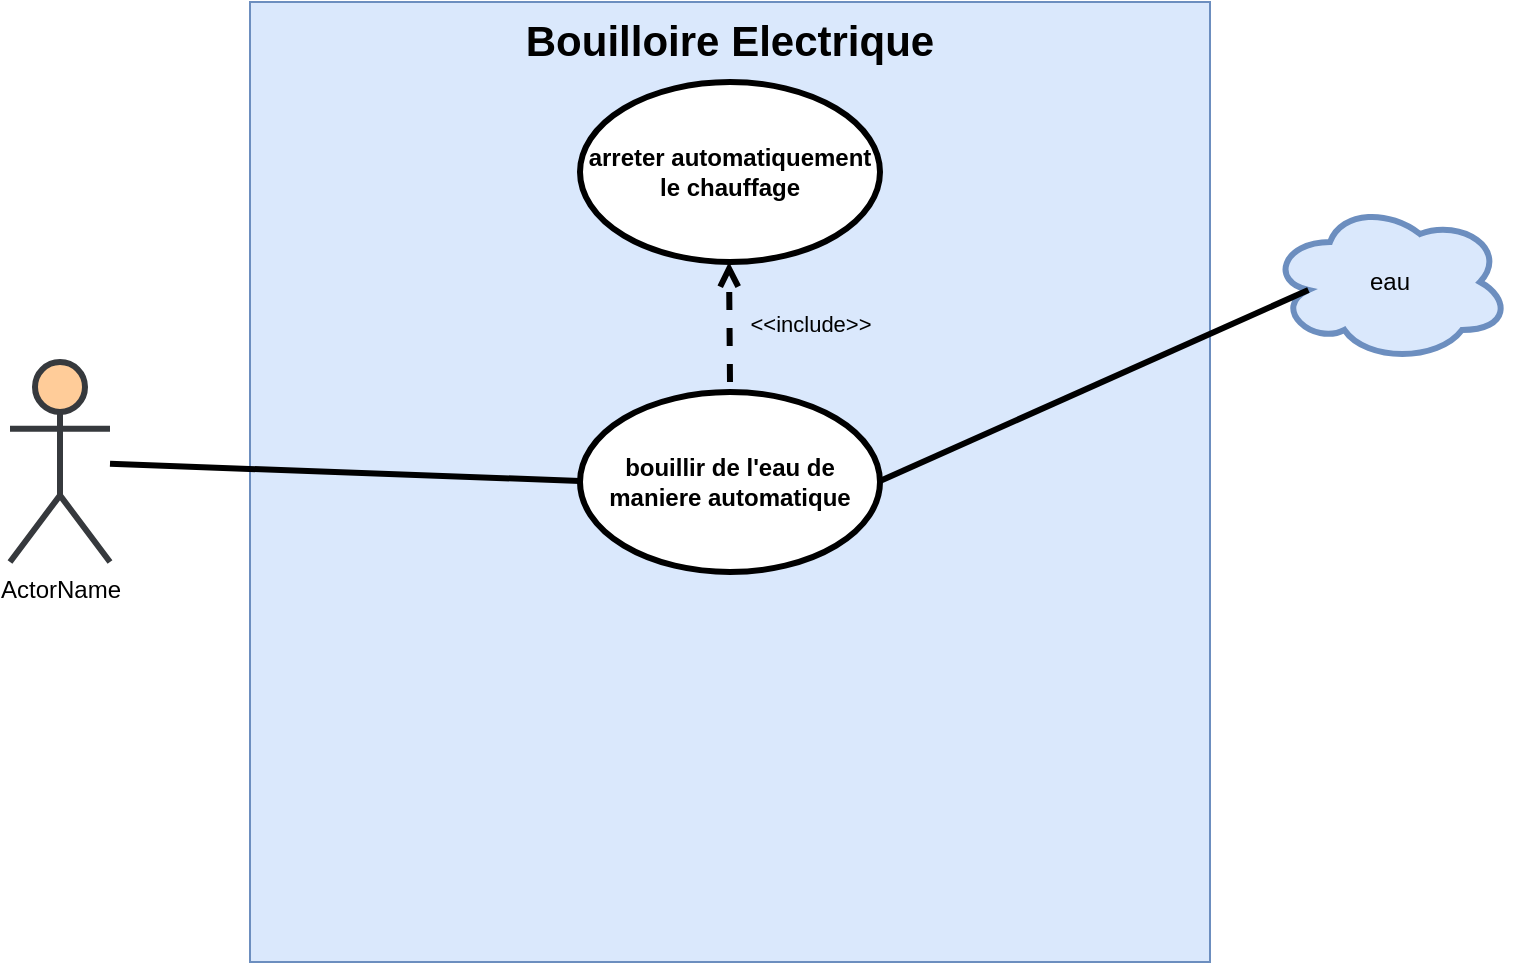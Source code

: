 <mxfile version="24.7.12">
  <diagram name="Page-1" id="PIDlNgbEtmDqfr-j_rGw">
    <mxGraphModel dx="1524" dy="880" grid="1" gridSize="10" guides="1" tooltips="1" connect="1" arrows="1" fold="1" page="1" pageScale="1" pageWidth="827" pageHeight="1169" math="0" shadow="0">
      <root>
        <mxCell id="0" />
        <mxCell id="1" parent="0" />
        <mxCell id="Uvtt6A5ZdeVoc_CZ-K7U-2" value="&lt;font style=&quot;font-size: 21px;&quot;&gt;Bouilloire Electrique&lt;/font&gt;" style="shape=rect;html=1;verticalAlign=top;fontStyle=1;whiteSpace=wrap;align=center;fillColor=#dae8fc;strokeColor=#6c8ebf;" vertex="1" parent="1">
          <mxGeometry x="170" y="200" width="480" height="480" as="geometry" />
        </mxCell>
        <mxCell id="Uvtt6A5ZdeVoc_CZ-K7U-3" value="bouillir de l&#39;eau de maniere automatique" style="shape=ellipse;html=1;strokeWidth=3;fontStyle=1;whiteSpace=wrap;align=center;perimeter=ellipsePerimeter;" vertex="1" parent="1">
          <mxGeometry x="335" y="395" width="150" height="90" as="geometry" />
        </mxCell>
        <mxCell id="Uvtt6A5ZdeVoc_CZ-K7U-4" value="ActorName" style="shape=umlActor;html=1;verticalLabelPosition=bottom;verticalAlign=top;align=center;fillColor=#ffcc99;strokeColor=#36393d;strokeWidth=3;" vertex="1" parent="1">
          <mxGeometry x="50" y="380" width="50" height="100" as="geometry" />
        </mxCell>
        <mxCell id="Uvtt6A5ZdeVoc_CZ-K7U-5" value="arreter automatiquement le chauffage" style="shape=ellipse;html=1;strokeWidth=3;fontStyle=1;whiteSpace=wrap;align=center;perimeter=ellipsePerimeter;" vertex="1" parent="1">
          <mxGeometry x="335" y="240" width="150" height="90" as="geometry" />
        </mxCell>
        <mxCell id="Uvtt6A5ZdeVoc_CZ-K7U-8" value="&amp;lt;&amp;lt;include&amp;gt;&amp;gt;" style="edgeStyle=none;html=1;endArrow=open;verticalAlign=bottom;dashed=1;labelBackgroundColor=none;rounded=0;strokeWidth=3;" edge="1" parent="1">
          <mxGeometry x="-0.344" y="-40" width="160" relative="1" as="geometry">
            <mxPoint x="410" y="390" as="sourcePoint" />
            <mxPoint x="409.5" y="330" as="targetPoint" />
            <mxPoint as="offset" />
          </mxGeometry>
        </mxCell>
        <mxCell id="Uvtt6A5ZdeVoc_CZ-K7U-9" value="" style="edgeStyle=none;html=1;endArrow=none;verticalAlign=bottom;rounded=0;strokeWidth=3;" edge="1" parent="1" source="Uvtt6A5ZdeVoc_CZ-K7U-4">
          <mxGeometry width="160" relative="1" as="geometry">
            <mxPoint x="175" y="439.5" as="sourcePoint" />
            <mxPoint x="335" y="439.5" as="targetPoint" />
          </mxGeometry>
        </mxCell>
        <mxCell id="Uvtt6A5ZdeVoc_CZ-K7U-10" value="eau" style="ellipse;shape=cloud;whiteSpace=wrap;html=1;fillColor=#dae8fc;strokeColor=#6c8ebf;strokeWidth=3;" vertex="1" parent="1">
          <mxGeometry x="680" y="300" width="120" height="80" as="geometry" />
        </mxCell>
        <mxCell id="Uvtt6A5ZdeVoc_CZ-K7U-13" value="" style="edgeStyle=none;html=1;endArrow=none;verticalAlign=bottom;rounded=0;strokeWidth=3;entryX=0.16;entryY=0.55;entryDx=0;entryDy=0;entryPerimeter=0;" edge="1" parent="1" target="Uvtt6A5ZdeVoc_CZ-K7U-10">
          <mxGeometry width="160" relative="1" as="geometry">
            <mxPoint x="485" y="439.5" as="sourcePoint" />
            <mxPoint x="645" y="439.5" as="targetPoint" />
          </mxGeometry>
        </mxCell>
      </root>
    </mxGraphModel>
  </diagram>
</mxfile>
